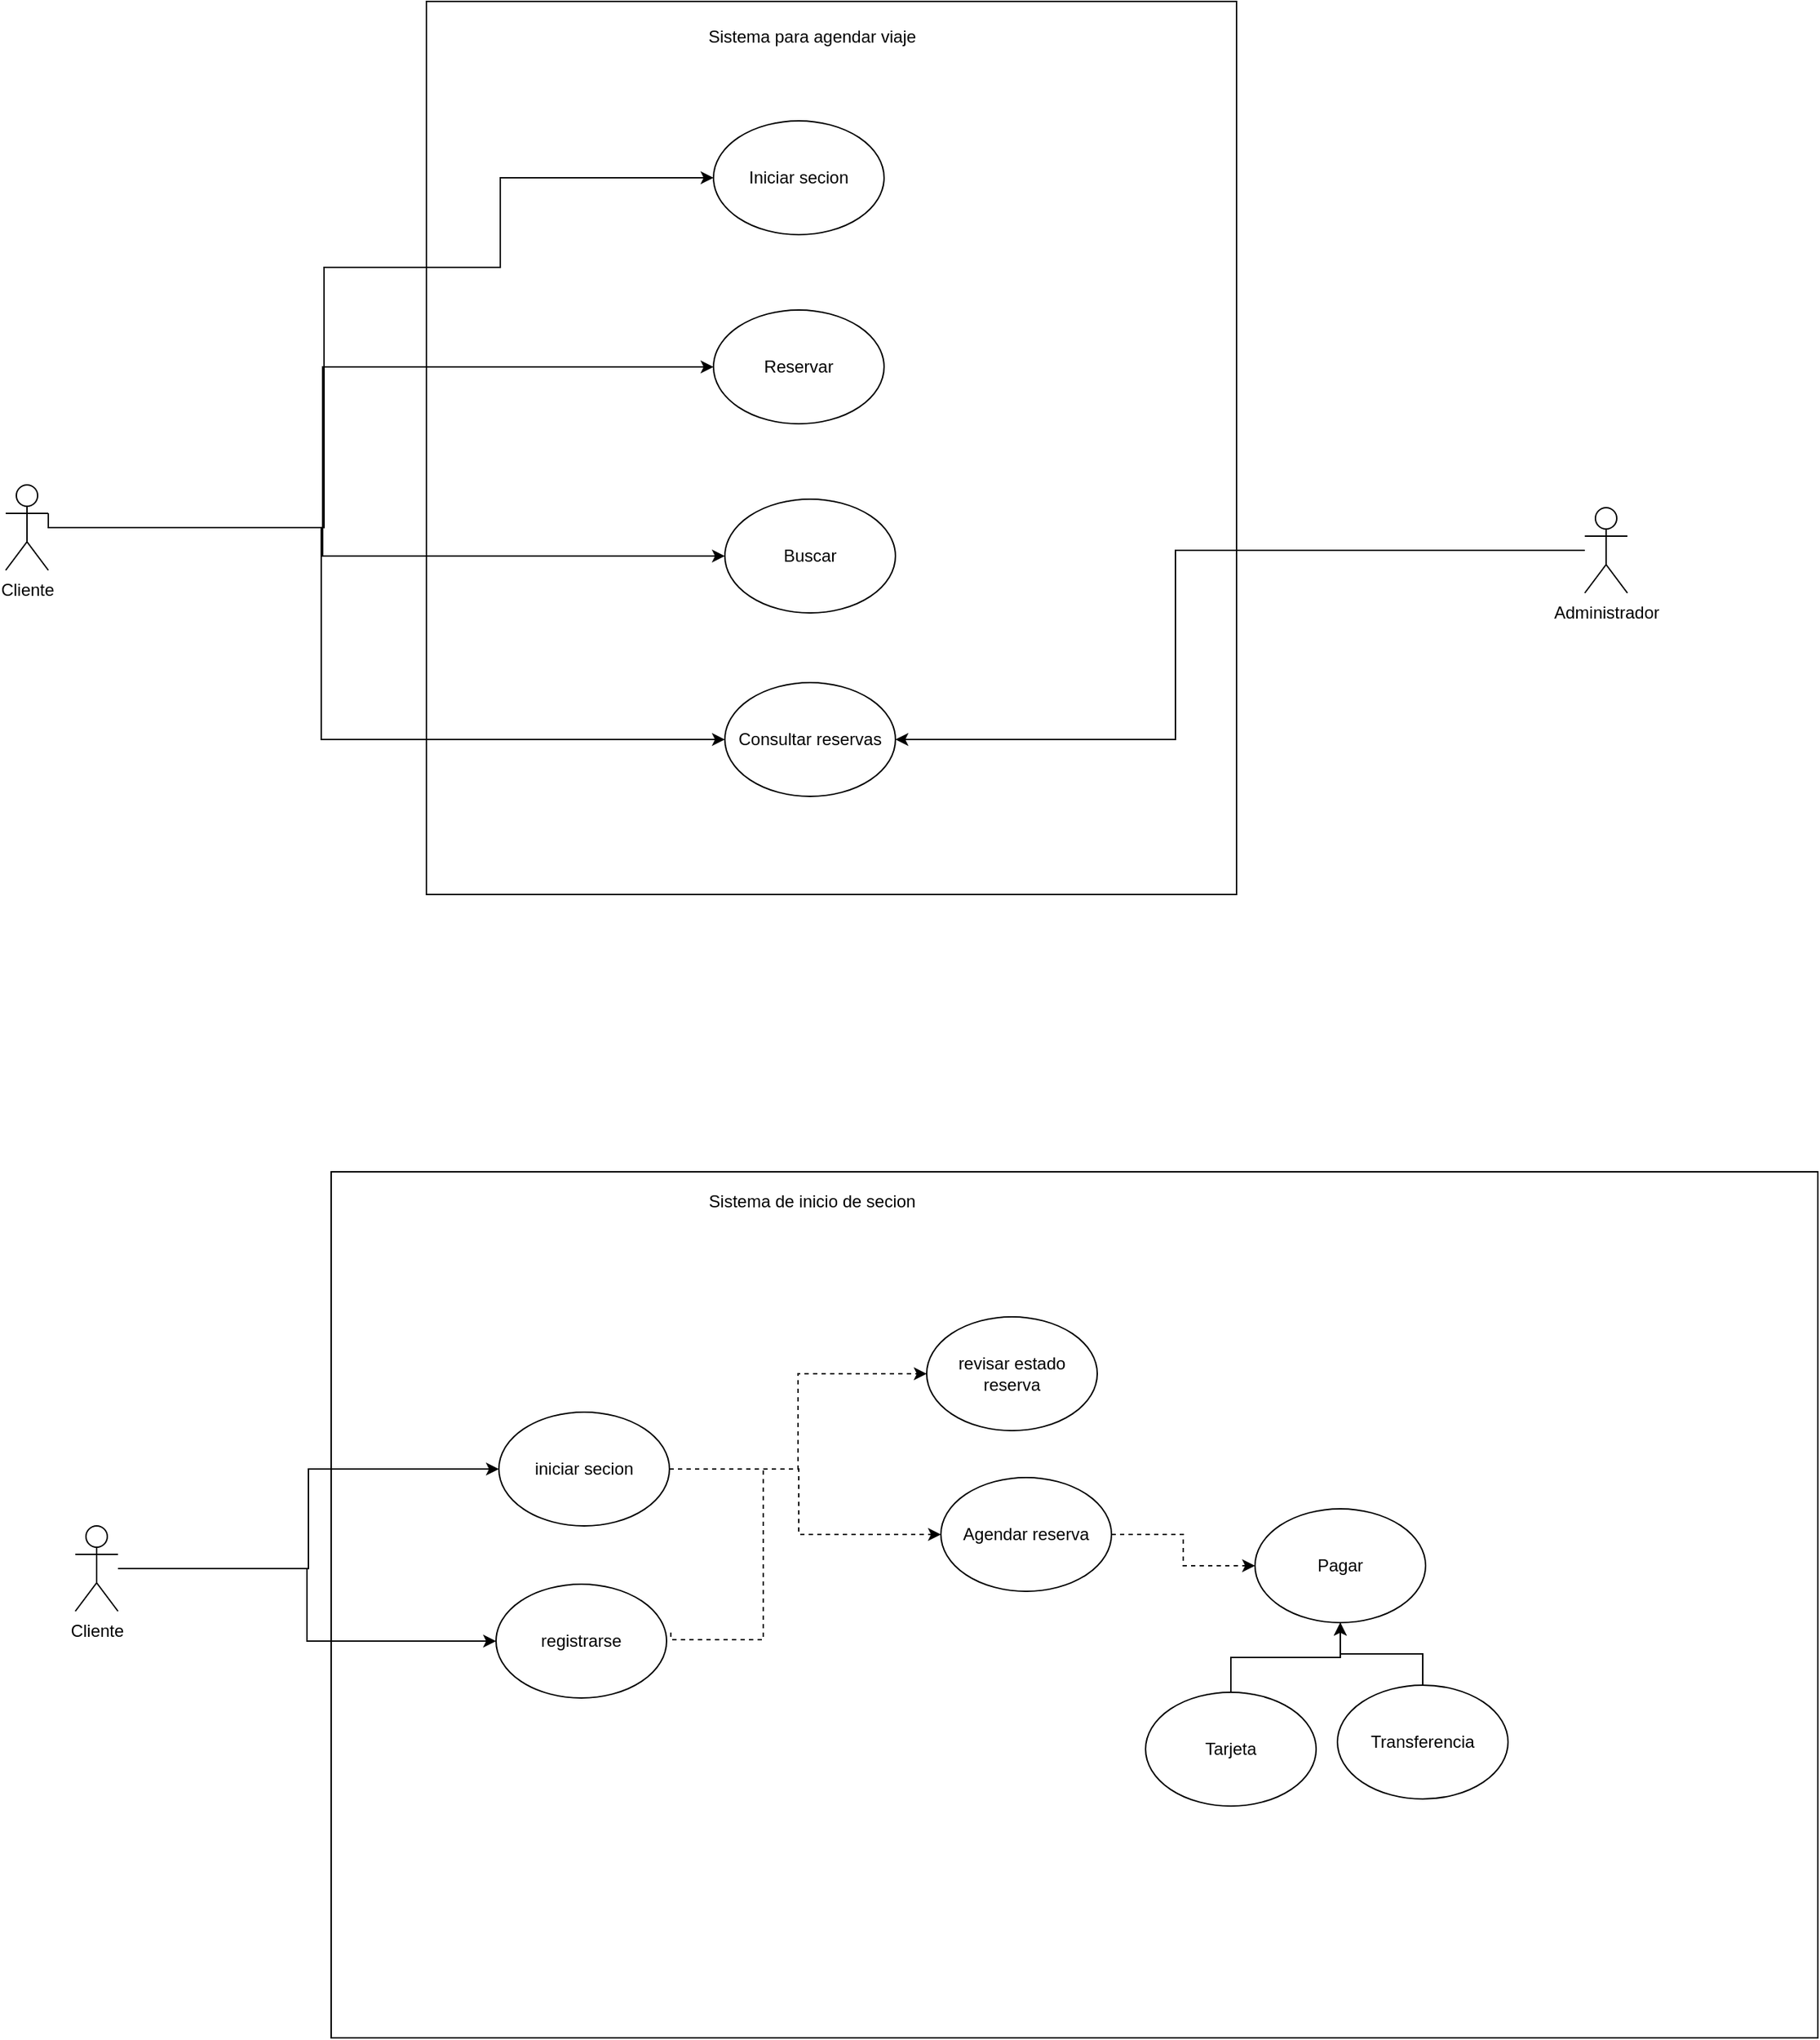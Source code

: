 <mxfile version="24.8.3">
  <diagram name="Página-1" id="wDbXHCgZsaRD1yD6ekFN">
    <mxGraphModel dx="2234" dy="1307" grid="0" gridSize="10" guides="1" tooltips="1" connect="1" arrows="1" fold="1" page="0" pageScale="1" pageWidth="827" pageHeight="1169" math="0" shadow="0">
      <root>
        <mxCell id="0" />
        <mxCell id="1" parent="0" />
        <mxCell id="U0KTLcIbXOTENBuNEpuO-1" value="" style="rounded=0;whiteSpace=wrap;html=1;" vertex="1" parent="1">
          <mxGeometry x="-178" y="-16" width="570" height="628" as="geometry" />
        </mxCell>
        <mxCell id="U0KTLcIbXOTENBuNEpuO-4" style="edgeStyle=orthogonalEdgeStyle;rounded=0;orthogonalLoop=1;jettySize=auto;html=1;exitX=1;exitY=0.333;exitDx=0;exitDy=0;exitPerimeter=0;" edge="1" parent="1" source="U0KTLcIbXOTENBuNEpuO-2" target="U0KTLcIbXOTENBuNEpuO-3">
          <mxGeometry relative="1" as="geometry">
            <Array as="points">
              <mxPoint x="-444" y="354" />
              <mxPoint x="-250" y="354" />
              <mxPoint x="-250" y="171" />
              <mxPoint x="-126" y="171" />
              <mxPoint x="-126" y="108" />
            </Array>
          </mxGeometry>
        </mxCell>
        <mxCell id="U0KTLcIbXOTENBuNEpuO-15" style="edgeStyle=orthogonalEdgeStyle;rounded=0;orthogonalLoop=1;jettySize=auto;html=1;entryX=0;entryY=0.5;entryDx=0;entryDy=0;" edge="1" parent="1" source="U0KTLcIbXOTENBuNEpuO-2" target="U0KTLcIbXOTENBuNEpuO-5">
          <mxGeometry relative="1" as="geometry">
            <Array as="points">
              <mxPoint x="-251" y="354" />
              <mxPoint x="-251" y="241" />
            </Array>
          </mxGeometry>
        </mxCell>
        <mxCell id="U0KTLcIbXOTENBuNEpuO-16" style="edgeStyle=orthogonalEdgeStyle;rounded=0;orthogonalLoop=1;jettySize=auto;html=1;entryX=0;entryY=0.5;entryDx=0;entryDy=0;" edge="1" parent="1" source="U0KTLcIbXOTENBuNEpuO-2" target="U0KTLcIbXOTENBuNEpuO-6">
          <mxGeometry relative="1" as="geometry">
            <Array as="points">
              <mxPoint x="-251" y="354" />
              <mxPoint x="-251" y="374" />
            </Array>
          </mxGeometry>
        </mxCell>
        <mxCell id="U0KTLcIbXOTENBuNEpuO-17" style="edgeStyle=orthogonalEdgeStyle;rounded=0;orthogonalLoop=1;jettySize=auto;html=1;entryX=0;entryY=0.5;entryDx=0;entryDy=0;" edge="1" parent="1" source="U0KTLcIbXOTENBuNEpuO-2" target="U0KTLcIbXOTENBuNEpuO-7">
          <mxGeometry relative="1" as="geometry">
            <Array as="points">
              <mxPoint x="-252" y="354" />
              <mxPoint x="-252" y="503" />
            </Array>
          </mxGeometry>
        </mxCell>
        <mxCell id="U0KTLcIbXOTENBuNEpuO-2" value="Cliente" style="shape=umlActor;verticalLabelPosition=bottom;verticalAlign=top;html=1;outlineConnect=0;" vertex="1" parent="1">
          <mxGeometry x="-474" y="324" width="30" height="60" as="geometry" />
        </mxCell>
        <mxCell id="U0KTLcIbXOTENBuNEpuO-3" value="Iniciar secion" style="ellipse;whiteSpace=wrap;html=1;" vertex="1" parent="1">
          <mxGeometry x="24" y="68" width="120" height="80" as="geometry" />
        </mxCell>
        <mxCell id="U0KTLcIbXOTENBuNEpuO-5" value="Reservar" style="ellipse;whiteSpace=wrap;html=1;" vertex="1" parent="1">
          <mxGeometry x="24" y="201" width="120" height="80" as="geometry" />
        </mxCell>
        <mxCell id="U0KTLcIbXOTENBuNEpuO-6" value="Buscar" style="ellipse;whiteSpace=wrap;html=1;" vertex="1" parent="1">
          <mxGeometry x="32" y="334" width="120" height="80" as="geometry" />
        </mxCell>
        <mxCell id="U0KTLcIbXOTENBuNEpuO-7" value="Consultar reservas" style="ellipse;whiteSpace=wrap;html=1;" vertex="1" parent="1">
          <mxGeometry x="32" y="463" width="120" height="80" as="geometry" />
        </mxCell>
        <mxCell id="U0KTLcIbXOTENBuNEpuO-21" style="edgeStyle=orthogonalEdgeStyle;rounded=0;orthogonalLoop=1;jettySize=auto;html=1;entryX=1;entryY=0.5;entryDx=0;entryDy=0;" edge="1" parent="1" source="U0KTLcIbXOTENBuNEpuO-9" target="U0KTLcIbXOTENBuNEpuO-7">
          <mxGeometry relative="1" as="geometry">
            <Array as="points">
              <mxPoint x="349" y="370" />
              <mxPoint x="349" y="503" />
            </Array>
          </mxGeometry>
        </mxCell>
        <mxCell id="U0KTLcIbXOTENBuNEpuO-9" value="Administrador" style="shape=umlActor;verticalLabelPosition=bottom;verticalAlign=top;html=1;outlineConnect=0;" vertex="1" parent="1">
          <mxGeometry x="637" y="340" width="30" height="60" as="geometry" />
        </mxCell>
        <mxCell id="U0KTLcIbXOTENBuNEpuO-20" value="Sistema para agendar viaje" style="text;html=1;align=center;verticalAlign=middle;resizable=0;points=[];autosize=1;strokeColor=none;fillColor=none;" vertex="1" parent="1">
          <mxGeometry x="10.5" y="-4" width="164" height="26" as="geometry" />
        </mxCell>
        <mxCell id="U0KTLcIbXOTENBuNEpuO-23" value="" style="rounded=0;whiteSpace=wrap;html=1;" vertex="1" parent="1">
          <mxGeometry x="-245" y="807" width="1046" height="609" as="geometry" />
        </mxCell>
        <mxCell id="U0KTLcIbXOTENBuNEpuO-24" value="Sistema de inicio de secion" style="text;html=1;align=center;verticalAlign=middle;resizable=0;points=[];autosize=1;strokeColor=none;fillColor=none;" vertex="1" parent="1">
          <mxGeometry x="11" y="815" width="163" height="26" as="geometry" />
        </mxCell>
        <mxCell id="U0KTLcIbXOTENBuNEpuO-30" style="edgeStyle=orthogonalEdgeStyle;rounded=0;orthogonalLoop=1;jettySize=auto;html=1;entryX=0;entryY=0.5;entryDx=0;entryDy=0;" edge="1" parent="1" source="U0KTLcIbXOTENBuNEpuO-25" target="U0KTLcIbXOTENBuNEpuO-26">
          <mxGeometry relative="1" as="geometry" />
        </mxCell>
        <mxCell id="U0KTLcIbXOTENBuNEpuO-31" style="edgeStyle=orthogonalEdgeStyle;rounded=0;orthogonalLoop=1;jettySize=auto;html=1;" edge="1" parent="1" source="U0KTLcIbXOTENBuNEpuO-25" target="U0KTLcIbXOTENBuNEpuO-27">
          <mxGeometry relative="1" as="geometry" />
        </mxCell>
        <mxCell id="U0KTLcIbXOTENBuNEpuO-25" value="Cliente" style="shape=umlActor;verticalLabelPosition=bottom;verticalAlign=top;html=1;outlineConnect=0;" vertex="1" parent="1">
          <mxGeometry x="-425" y="1056" width="30" height="60" as="geometry" />
        </mxCell>
        <mxCell id="U0KTLcIbXOTENBuNEpuO-32" style="edgeStyle=orthogonalEdgeStyle;rounded=0;orthogonalLoop=1;jettySize=auto;html=1;entryX=0;entryY=0.5;entryDx=0;entryDy=0;dashed=1;" edge="1" parent="1" source="U0KTLcIbXOTENBuNEpuO-26" target="U0KTLcIbXOTENBuNEpuO-29">
          <mxGeometry relative="1" as="geometry" />
        </mxCell>
        <mxCell id="U0KTLcIbXOTENBuNEpuO-34" style="edgeStyle=orthogonalEdgeStyle;rounded=0;orthogonalLoop=1;jettySize=auto;html=1;dashed=1;" edge="1" parent="1" source="U0KTLcIbXOTENBuNEpuO-26" target="U0KTLcIbXOTENBuNEpuO-33">
          <mxGeometry relative="1" as="geometry">
            <Array as="points">
              <mxPoint x="84" y="1016" />
              <mxPoint x="84" y="1062" />
            </Array>
          </mxGeometry>
        </mxCell>
        <mxCell id="U0KTLcIbXOTENBuNEpuO-26" value="iniciar secion" style="ellipse;whiteSpace=wrap;html=1;" vertex="1" parent="1">
          <mxGeometry x="-127" y="976" width="120" height="80" as="geometry" />
        </mxCell>
        <mxCell id="U0KTLcIbXOTENBuNEpuO-41" style="edgeStyle=orthogonalEdgeStyle;rounded=0;orthogonalLoop=1;jettySize=auto;html=1;endArrow=none;endFill=0;dashed=1;exitX=1.025;exitY=0.425;exitDx=0;exitDy=0;exitPerimeter=0;" edge="1" parent="1" source="U0KTLcIbXOTENBuNEpuO-27">
          <mxGeometry relative="1" as="geometry">
            <mxPoint x="58" y="1016" as="targetPoint" />
            <mxPoint x="-35" y="1136" as="sourcePoint" />
            <Array as="points">
              <mxPoint x="-6" y="1136" />
              <mxPoint x="59" y="1136" />
            </Array>
          </mxGeometry>
        </mxCell>
        <mxCell id="U0KTLcIbXOTENBuNEpuO-27" value="registrarse" style="ellipse;whiteSpace=wrap;html=1;" vertex="1" parent="1">
          <mxGeometry x="-129" y="1097" width="120" height="80" as="geometry" />
        </mxCell>
        <mxCell id="U0KTLcIbXOTENBuNEpuO-29" value="revisar estado reserva" style="ellipse;whiteSpace=wrap;html=1;" vertex="1" parent="1">
          <mxGeometry x="174" y="909" width="120" height="80" as="geometry" />
        </mxCell>
        <mxCell id="U0KTLcIbXOTENBuNEpuO-36" style="edgeStyle=orthogonalEdgeStyle;rounded=0;orthogonalLoop=1;jettySize=auto;html=1;entryX=0;entryY=0.5;entryDx=0;entryDy=0;dashed=1;" edge="1" parent="1" source="U0KTLcIbXOTENBuNEpuO-33" target="U0KTLcIbXOTENBuNEpuO-35">
          <mxGeometry relative="1" as="geometry" />
        </mxCell>
        <mxCell id="U0KTLcIbXOTENBuNEpuO-33" value="Agendar reserva" style="ellipse;whiteSpace=wrap;html=1;" vertex="1" parent="1">
          <mxGeometry x="184" y="1022" width="120" height="80" as="geometry" />
        </mxCell>
        <mxCell id="U0KTLcIbXOTENBuNEpuO-35" value="Pagar" style="ellipse;whiteSpace=wrap;html=1;" vertex="1" parent="1">
          <mxGeometry x="405" y="1044" width="120" height="80" as="geometry" />
        </mxCell>
        <mxCell id="U0KTLcIbXOTENBuNEpuO-39" style="edgeStyle=orthogonalEdgeStyle;rounded=0;orthogonalLoop=1;jettySize=auto;html=1;" edge="1" parent="1" source="U0KTLcIbXOTENBuNEpuO-37" target="U0KTLcIbXOTENBuNEpuO-35">
          <mxGeometry relative="1" as="geometry" />
        </mxCell>
        <mxCell id="U0KTLcIbXOTENBuNEpuO-37" value="Tarjeta" style="ellipse;whiteSpace=wrap;html=1;" vertex="1" parent="1">
          <mxGeometry x="328" y="1173" width="120" height="80" as="geometry" />
        </mxCell>
        <mxCell id="U0KTLcIbXOTENBuNEpuO-40" style="edgeStyle=orthogonalEdgeStyle;rounded=0;orthogonalLoop=1;jettySize=auto;html=1;entryX=0.5;entryY=1;entryDx=0;entryDy=0;" edge="1" parent="1" source="U0KTLcIbXOTENBuNEpuO-38" target="U0KTLcIbXOTENBuNEpuO-35">
          <mxGeometry relative="1" as="geometry" />
        </mxCell>
        <mxCell id="U0KTLcIbXOTENBuNEpuO-38" value="Transferencia" style="ellipse;whiteSpace=wrap;html=1;" vertex="1" parent="1">
          <mxGeometry x="463" y="1168" width="120" height="80" as="geometry" />
        </mxCell>
      </root>
    </mxGraphModel>
  </diagram>
</mxfile>

